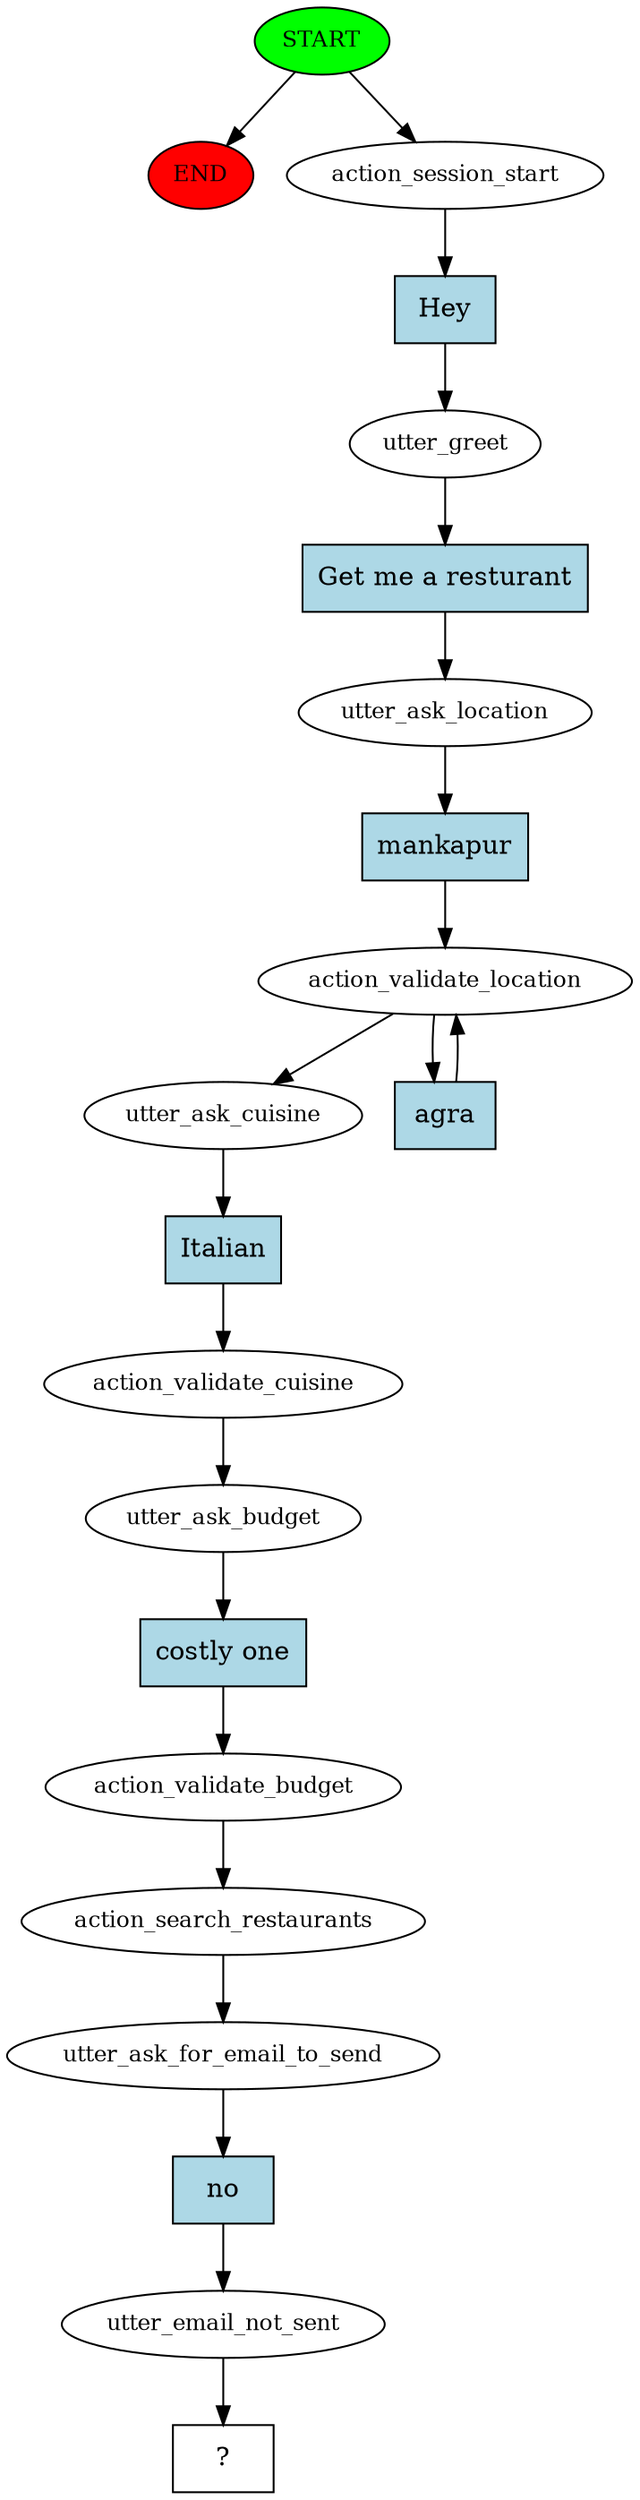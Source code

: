 digraph  {
0 [class="start active", fillcolor=green, fontsize=12, label=START, style=filled];
"-1" [class=end, fillcolor=red, fontsize=12, label=END, style=filled];
1 [class=active, fontsize=12, label=action_session_start];
2 [class=active, fontsize=12, label=utter_greet];
3 [class=active, fontsize=12, label=utter_ask_location];
4 [class=active, fontsize=12, label=action_validate_location];
6 [class=active, fontsize=12, label=utter_ask_cuisine];
7 [class=active, fontsize=12, label=action_validate_cuisine];
8 [class=active, fontsize=12, label=utter_ask_budget];
9 [class=active, fontsize=12, label=action_validate_budget];
10 [class=active, fontsize=12, label=action_search_restaurants];
11 [class=active, fontsize=12, label=utter_ask_for_email_to_send];
12 [class=active, fontsize=12, label=utter_email_not_sent];
13 [class="intent dashed active", label="  ?  ", shape=rect];
14 [class="intent active", fillcolor=lightblue, label=Hey, shape=rect, style=filled];
15 [class="intent active", fillcolor=lightblue, label="Get me a resturant", shape=rect, style=filled];
16 [class="intent active", fillcolor=lightblue, label=mankapur, shape=rect, style=filled];
17 [class="intent active", fillcolor=lightblue, label=agra, shape=rect, style=filled];
18 [class="intent active", fillcolor=lightblue, label=Italian, shape=rect, style=filled];
19 [class="intent active", fillcolor=lightblue, label="costly one", shape=rect, style=filled];
20 [class="intent active", fillcolor=lightblue, label=no, shape=rect, style=filled];
0 -> "-1"  [class="", key=NONE, label=""];
0 -> 1  [class=active, key=NONE, label=""];
1 -> 14  [class=active, key=0];
2 -> 15  [class=active, key=0];
3 -> 16  [class=active, key=0];
4 -> 6  [class=active, key=NONE, label=""];
4 -> 17  [class=active, key=0];
6 -> 18  [class=active, key=0];
7 -> 8  [class=active, key=NONE, label=""];
8 -> 19  [class=active, key=0];
9 -> 10  [class=active, key=NONE, label=""];
10 -> 11  [class=active, key=NONE, label=""];
11 -> 20  [class=active, key=0];
12 -> 13  [class=active, key=NONE, label=""];
14 -> 2  [class=active, key=0];
15 -> 3  [class=active, key=0];
16 -> 4  [class=active, key=0];
17 -> 4  [class=active, key=0];
18 -> 7  [class=active, key=0];
19 -> 9  [class=active, key=0];
20 -> 12  [class=active, key=0];
}
